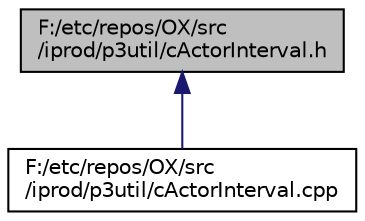 digraph "F:/etc/repos/OX/src/iprod/p3util/cActorInterval.h"
{
  edge [fontname="Helvetica",fontsize="10",labelfontname="Helvetica",labelfontsize="10"];
  node [fontname="Helvetica",fontsize="10",shape=record];
  Node1 [label="F:/etc/repos/OX/src\l/iprod/p3util/cActorInterval.h",height=0.2,width=0.4,color="black", fillcolor="grey75", style="filled" fontcolor="black"];
  Node1 -> Node2 [dir="back",color="midnightblue",fontsize="10",style="solid",fontname="Helvetica"];
  Node2 [label="F:/etc/repos/OX/src\l/iprod/p3util/cActorInterval.cpp",height=0.2,width=0.4,color="black", fillcolor="white", style="filled",URL="$c_actor_interval_8cpp.html"];
}
